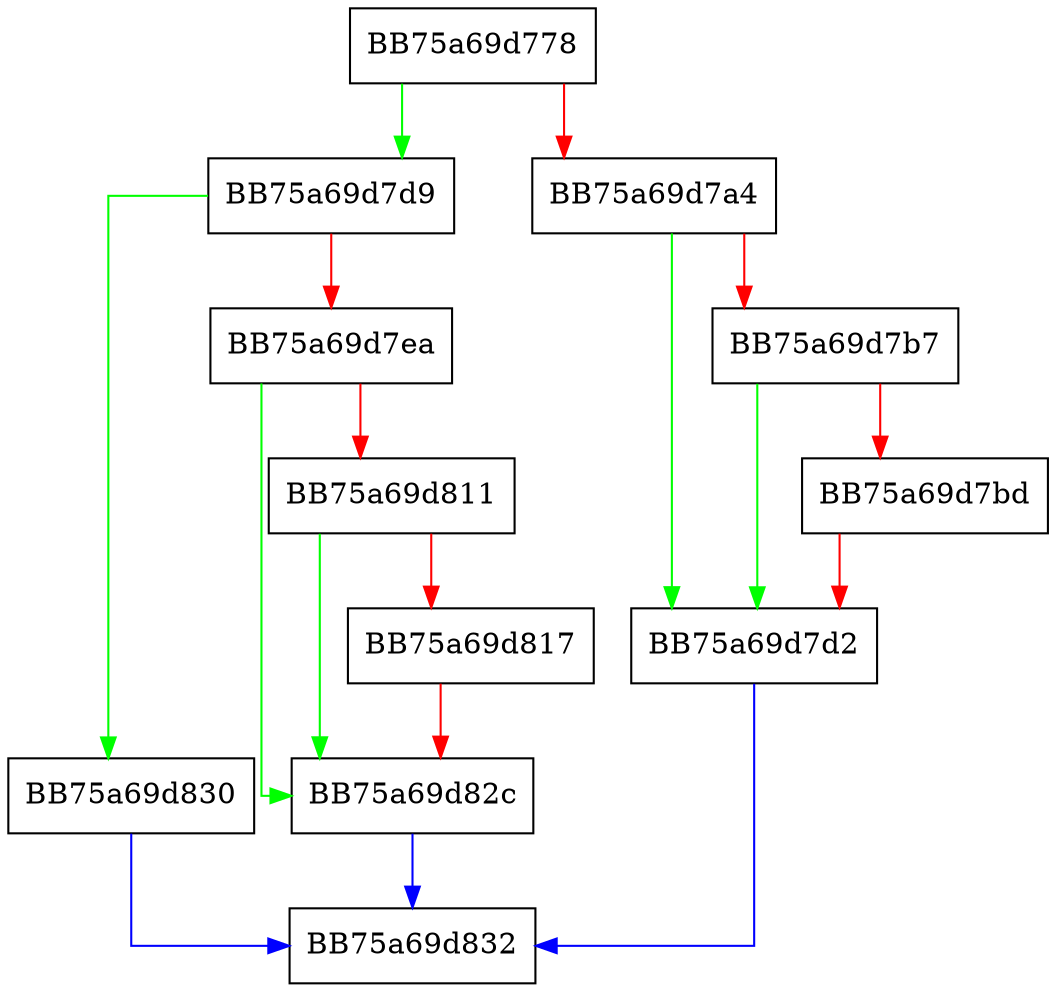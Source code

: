 digraph Initialize {
  node [shape="box"];
  graph [splines=ortho];
  BB75a69d778 -> BB75a69d7d9 [color="green"];
  BB75a69d778 -> BB75a69d7a4 [color="red"];
  BB75a69d7a4 -> BB75a69d7d2 [color="green"];
  BB75a69d7a4 -> BB75a69d7b7 [color="red"];
  BB75a69d7b7 -> BB75a69d7d2 [color="green"];
  BB75a69d7b7 -> BB75a69d7bd [color="red"];
  BB75a69d7bd -> BB75a69d7d2 [color="red"];
  BB75a69d7d2 -> BB75a69d832 [color="blue"];
  BB75a69d7d9 -> BB75a69d830 [color="green"];
  BB75a69d7d9 -> BB75a69d7ea [color="red"];
  BB75a69d7ea -> BB75a69d82c [color="green"];
  BB75a69d7ea -> BB75a69d811 [color="red"];
  BB75a69d811 -> BB75a69d82c [color="green"];
  BB75a69d811 -> BB75a69d817 [color="red"];
  BB75a69d817 -> BB75a69d82c [color="red"];
  BB75a69d82c -> BB75a69d832 [color="blue"];
  BB75a69d830 -> BB75a69d832 [color="blue"];
}